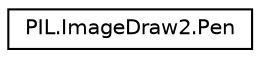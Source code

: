 digraph "Graphical Class Hierarchy"
{
 // LATEX_PDF_SIZE
  edge [fontname="Helvetica",fontsize="10",labelfontname="Helvetica",labelfontsize="10"];
  node [fontname="Helvetica",fontsize="10",shape=record];
  rankdir="LR";
  Node0 [label="PIL.ImageDraw2.Pen",height=0.2,width=0.4,color="black", fillcolor="white", style="filled",URL="$classPIL_1_1ImageDraw2_1_1Pen.html",tooltip=" "];
}
